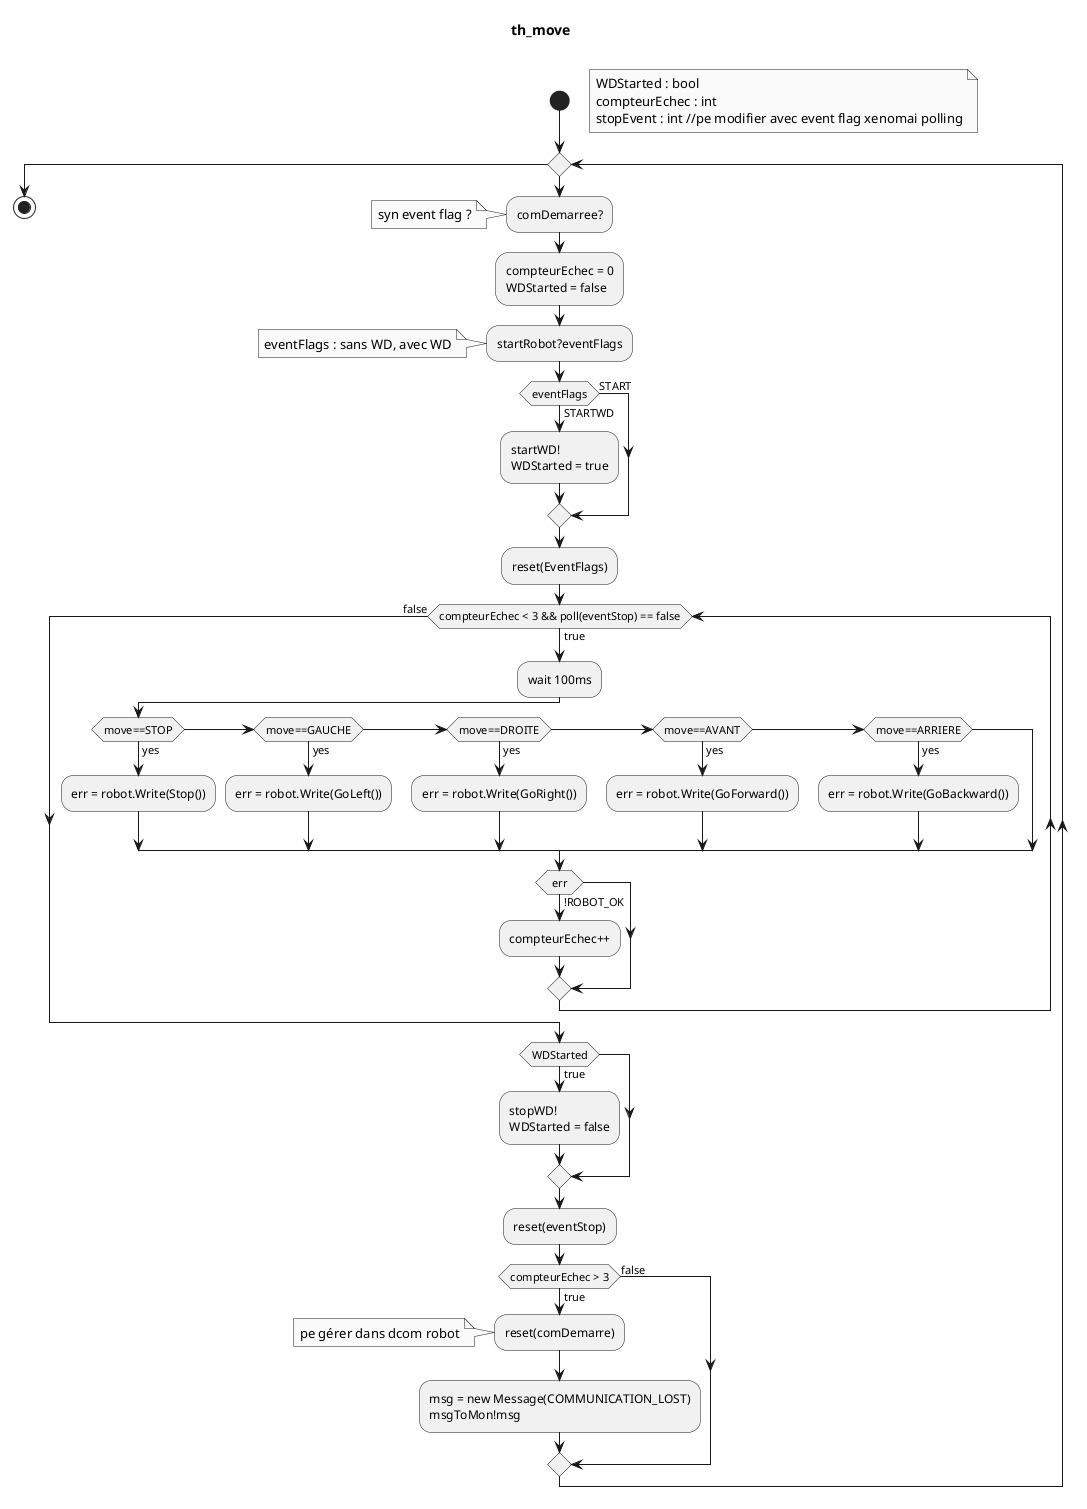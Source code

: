 @startuml

skinparam monochrome true
title th_move \n


start

floating note right
WDStarted : bool
compteurEchec : int
stopEvent : int //pe modifier avec event flag xenomai polling
endnote

while ()
    :comDemarree?;
    note : syn event flag ?
    :compteurEchec = 0
    WDStarted = false ;

    :startRobot?eventFlags;
    note
    eventFlags : sans WD, avec WD
    endnote

    if (eventFlags) then (STARTWD)
        :startWD!
        WDStarted = true;
    else (START)
    endif

    :reset(EventFlags);

    while (compteurEchec < 3 && poll(eventStop) == false) is (true)
        :wait 100ms;
        if (move==STOP) then (yes)
            :err = robot.Write(Stop());
        elseif (move==GAUCHE) then (yes)
            :err = robot.Write(GoLeft());
        elseif (move==DROITE) then (yes)
            :err = robot.Write(GoRight());
        elseif (move==AVANT) then (yes)
            :err = robot.Write(GoForward());
        elseif (move==ARRIERE) then (yes)
            :err = robot.Write(GoBackward());
        endif
        if (err) then (!ROBOT_OK)
            :compteurEchec++;
        endif
    endwhile (false)
if(WDStarted) then (true)
    :stopWD!
    WDStarted = false;
endif
:reset(eventStop);

if (compteurEchec > 3) then (true)
    :reset(comDemarre);
    note : pe gérer dans dcom robot
    :msg = new Message(COMMUNICATION_LOST)
    msgToMon!msg;
else (false)
endif
endwhile
stop
@enduml